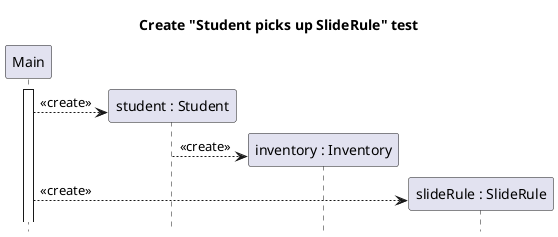 @startuml student-pickup-sliderule-create

title Create "Student picks up SlideRule" test
hide footbox

participant "Main" as main
participant "student : Student" as stu
participant "inventory : Inventory" as inv
participant "slideRule : SlideRule" as slide

main++
create stu
main --> stu  : <<create>>
create inv
stu --> inv : <<create>>
create slide
main --> slide : <<create>>


@enduml
